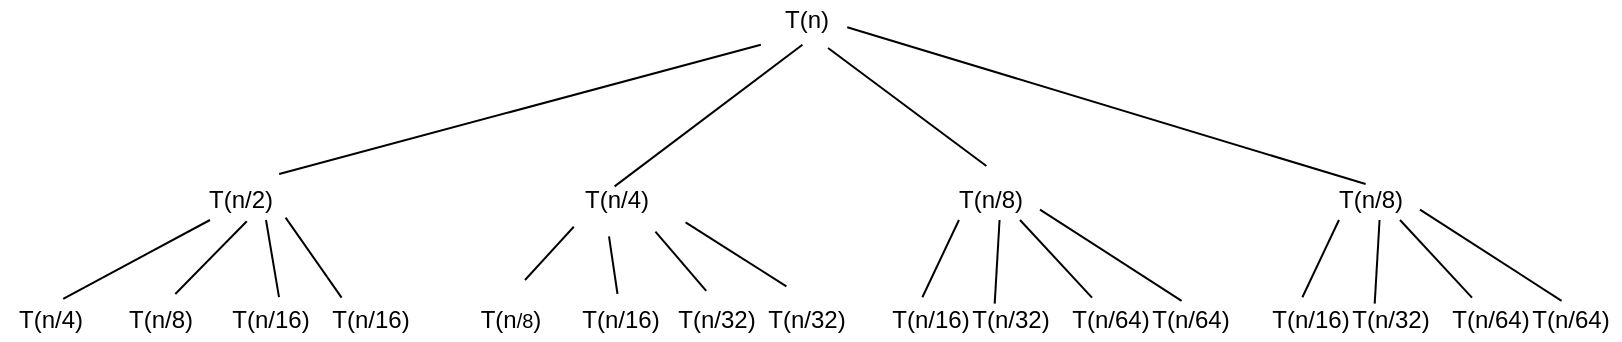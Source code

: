 <mxfile version="14.3.2" type="device"><diagram id="muF64FK5N9UypzyXEyLj" name="Page-1"><mxGraphModel dx="1502" dy="547" grid="1" gridSize="10" guides="1" tooltips="1" connect="1" arrows="1" fold="1" page="1" pageScale="1" pageWidth="850" pageHeight="1100" math="0" shadow="0"><root><mxCell id="0"/><mxCell id="1" parent="0"/><mxCell id="dhk17Ns-PBrSGtCdJWmR-1" value="T(n)" style="text;html=1;align=center;verticalAlign=middle;resizable=0;points=[];autosize=1;" vertex="1" parent="1"><mxGeometry x="382.5" y="80" width="40" height="20" as="geometry"/></mxCell><mxCell id="dhk17Ns-PBrSGtCdJWmR-2" value="T(n/2)" style="text;html=1;align=center;verticalAlign=middle;resizable=0;points=[];autosize=1;" vertex="1" parent="1"><mxGeometry x="95" y="170" width="50" height="20" as="geometry"/></mxCell><mxCell id="dhk17Ns-PBrSGtCdJWmR-3" value="T(n/8)" style="text;html=1;align=center;verticalAlign=middle;resizable=0;points=[];autosize=1;" vertex="1" parent="1"><mxGeometry x="470" y="170" width="50" height="20" as="geometry"/></mxCell><mxCell id="dhk17Ns-PBrSGtCdJWmR-4" value="T(n/4)" style="text;html=1;align=center;verticalAlign=middle;resizable=0;points=[];autosize=1;" vertex="1" parent="1"><mxGeometry x="282.5" y="170" width="50" height="20" as="geometry"/></mxCell><mxCell id="dhk17Ns-PBrSGtCdJWmR-5" value="T(n/4)" style="text;html=1;align=center;verticalAlign=middle;resizable=0;points=[];autosize=1;" vertex="1" parent="1"><mxGeometry y="230" width="50" height="20" as="geometry"/></mxCell><mxCell id="dhk17Ns-PBrSGtCdJWmR-6" value="T(n/8)" style="text;html=1;align=center;verticalAlign=middle;resizable=0;points=[];autosize=1;" vertex="1" parent="1"><mxGeometry x="55" y="230" width="50" height="20" as="geometry"/></mxCell><mxCell id="dhk17Ns-PBrSGtCdJWmR-7" value="T(n/16)" style="text;html=1;align=center;verticalAlign=middle;resizable=0;points=[];autosize=1;" vertex="1" parent="1"><mxGeometry x="110" y="230" width="50" height="20" as="geometry"/></mxCell><mxCell id="dhk17Ns-PBrSGtCdJWmR-8" value="T(n&lt;span style=&quot;font-size: 10px&quot;&gt;/8&lt;/span&gt;)" style="text;html=1;align=center;verticalAlign=middle;resizable=0;points=[];autosize=1;" vertex="1" parent="1"><mxGeometry x="230" y="230" width="50" height="20" as="geometry"/></mxCell><mxCell id="dhk17Ns-PBrSGtCdJWmR-9" value="T(n/16)" style="text;html=1;align=center;verticalAlign=middle;resizable=0;points=[];autosize=1;" vertex="1" parent="1"><mxGeometry x="285" y="230" width="50" height="20" as="geometry"/></mxCell><mxCell id="dhk17Ns-PBrSGtCdJWmR-10" value="T(n/32)" style="text;html=1;align=center;verticalAlign=middle;resizable=0;points=[];autosize=1;" vertex="1" parent="1"><mxGeometry x="332.5" y="230" width="50" height="20" as="geometry"/></mxCell><mxCell id="dhk17Ns-PBrSGtCdJWmR-11" value="T(n/16)" style="text;html=1;align=center;verticalAlign=middle;resizable=0;points=[];autosize=1;" vertex="1" parent="1"><mxGeometry x="440" y="230" width="50" height="20" as="geometry"/></mxCell><mxCell id="dhk17Ns-PBrSGtCdJWmR-12" value="T(n/32)" style="text;html=1;align=center;verticalAlign=middle;resizable=0;points=[];autosize=1;" vertex="1" parent="1"><mxGeometry x="480" y="230" width="50" height="20" as="geometry"/></mxCell><mxCell id="dhk17Ns-PBrSGtCdJWmR-13" value="T(n/64)" style="text;html=1;align=center;verticalAlign=middle;resizable=0;points=[];autosize=1;" vertex="1" parent="1"><mxGeometry x="530" y="230" width="50" height="20" as="geometry"/></mxCell><mxCell id="dhk17Ns-PBrSGtCdJWmR-14" value="" style="endArrow=none;html=1;exitX=0.892;exitY=-0.15;exitDx=0;exitDy=0;exitPerimeter=0;entryX=-0.052;entryY=1.12;entryDx=0;entryDy=0;entryPerimeter=0;" edge="1" parent="1" source="dhk17Ns-PBrSGtCdJWmR-2" target="dhk17Ns-PBrSGtCdJWmR-1"><mxGeometry width="50" height="50" relative="1" as="geometry"><mxPoint x="240" y="130" as="sourcePoint"/><mxPoint x="320" y="100" as="targetPoint"/></mxGeometry></mxCell><mxCell id="dhk17Ns-PBrSGtCdJWmR-15" value="" style="endArrow=none;html=1;exitX=0.496;exitY=0.16;exitDx=0;exitDy=0;exitPerimeter=0;entryX=0.468;entryY=1.12;entryDx=0;entryDy=0;entryPerimeter=0;" edge="1" parent="1" source="dhk17Ns-PBrSGtCdJWmR-4" target="dhk17Ns-PBrSGtCdJWmR-1"><mxGeometry width="50" height="50" relative="1" as="geometry"><mxPoint x="260" y="130" as="sourcePoint"/><mxPoint x="340" y="100" as="targetPoint"/></mxGeometry></mxCell><mxCell id="dhk17Ns-PBrSGtCdJWmR-16" value="" style="endArrow=none;html=1;exitX=0.464;exitY=-0.35;exitDx=0;exitDy=0;exitPerimeter=0;entryX=0.788;entryY=1.2;entryDx=0;entryDy=0;entryPerimeter=0;" edge="1" parent="1" source="dhk17Ns-PBrSGtCdJWmR-3" target="dhk17Ns-PBrSGtCdJWmR-1"><mxGeometry width="50" height="50" relative="1" as="geometry"><mxPoint x="348.4" y="144.6" as="sourcePoint"/><mxPoint x="360" y="100" as="targetPoint"/></mxGeometry></mxCell><mxCell id="dhk17Ns-PBrSGtCdJWmR-17" value="" style="endArrow=none;html=1;exitX=0.632;exitY=-0.03;exitDx=0;exitDy=0;exitPerimeter=0;" edge="1" parent="1" source="dhk17Ns-PBrSGtCdJWmR-5"><mxGeometry width="50" height="50" relative="1" as="geometry"><mxPoint x="14.6" y="227" as="sourcePoint"/><mxPoint x="105" y="190" as="targetPoint"/></mxGeometry></mxCell><mxCell id="dhk17Ns-PBrSGtCdJWmR-18" value="" style="endArrow=none;html=1;exitX=0.653;exitY=-0.15;exitDx=0;exitDy=0;exitPerimeter=0;" edge="1" parent="1" source="dhk17Ns-PBrSGtCdJWmR-6"><mxGeometry width="50" height="50" relative="1" as="geometry"><mxPoint x="50.0" y="230.0" as="sourcePoint"/><mxPoint x="123.4" y="190.6" as="targetPoint"/></mxGeometry></mxCell><mxCell id="dhk17Ns-PBrSGtCdJWmR-19" value="" style="endArrow=none;html=1;exitX=0.59;exitY=-0.07;exitDx=0;exitDy=0;exitPerimeter=0;" edge="1" parent="1" source="dhk17Ns-PBrSGtCdJWmR-7"><mxGeometry width="50" height="50" relative="1" as="geometry"><mxPoint x="99.18" y="237" as="sourcePoint"/><mxPoint x="133" y="190" as="targetPoint"/></mxGeometry></mxCell><mxCell id="dhk17Ns-PBrSGtCdJWmR-20" value="" style="endArrow=none;html=1;entryX=0.088;entryY=1.17;entryDx=0;entryDy=0;entryPerimeter=0;" edge="1" parent="1" target="dhk17Ns-PBrSGtCdJWmR-4"><mxGeometry width="50" height="50" relative="1" as="geometry"><mxPoint x="262.5" y="220" as="sourcePoint"/><mxPoint x="205.5" y="200" as="targetPoint"/></mxGeometry></mxCell><mxCell id="dhk17Ns-PBrSGtCdJWmR-21" value="" style="endArrow=none;html=1;entryX=0.44;entryY=1.41;entryDx=0;entryDy=0;entryPerimeter=0;exitX=0.475;exitY=-0.15;exitDx=0;exitDy=0;exitPerimeter=0;" edge="1" parent="1" source="dhk17Ns-PBrSGtCdJWmR-9" target="dhk17Ns-PBrSGtCdJWmR-4"><mxGeometry width="50" height="50" relative="1" as="geometry"><mxPoint x="272.5" y="230" as="sourcePoint"/><mxPoint x="296.9" y="203.4" as="targetPoint"/></mxGeometry></mxCell><mxCell id="dhk17Ns-PBrSGtCdJWmR-22" value="" style="endArrow=none;html=1;exitX=0.412;exitY=-0.23;exitDx=0;exitDy=0;exitPerimeter=0;entryX=0.904;entryY=1.29;entryDx=0;entryDy=0;entryPerimeter=0;" edge="1" parent="1" source="dhk17Ns-PBrSGtCdJWmR-10" target="dhk17Ns-PBrSGtCdJWmR-4"><mxGeometry width="50" height="50" relative="1" as="geometry"><mxPoint x="318.5" y="237" as="sourcePoint"/><mxPoint x="314.5" y="208" as="targetPoint"/></mxGeometry></mxCell><mxCell id="dhk17Ns-PBrSGtCdJWmR-23" value="" style="endArrow=none;html=1;exitX=0.32;exitY=-0.06;exitDx=0;exitDy=0;exitPerimeter=0;" edge="1" parent="1" source="dhk17Ns-PBrSGtCdJWmR-13"><mxGeometry width="50" height="50" relative="1" as="geometry"><mxPoint x="552.02" y="219.6" as="sourcePoint"/><mxPoint x="510" y="190" as="targetPoint"/></mxGeometry></mxCell><mxCell id="dhk17Ns-PBrSGtCdJWmR-24" value="" style="endArrow=none;html=1;exitX=0.347;exitY=0.09;exitDx=0;exitDy=0;exitPerimeter=0;entryX=0.904;entryY=1.29;entryDx=0;entryDy=0;entryPerimeter=0;" edge="1" parent="1" source="dhk17Ns-PBrSGtCdJWmR-12"><mxGeometry width="50" height="50" relative="1" as="geometry"><mxPoint x="565.0" y="223.8" as="sourcePoint"/><mxPoint x="499.78" y="190" as="targetPoint"/></mxGeometry></mxCell><mxCell id="dhk17Ns-PBrSGtCdJWmR-25" value="" style="endArrow=none;html=1;exitX=0.424;exitY=-0.07;exitDx=0;exitDy=0;exitPerimeter=0;entryX=0.904;entryY=1.29;entryDx=0;entryDy=0;entryPerimeter=0;" edge="1" parent="1" source="dhk17Ns-PBrSGtCdJWmR-11"><mxGeometry width="50" height="50" relative="1" as="geometry"><mxPoint x="510.52" y="231.8" as="sourcePoint"/><mxPoint x="479.48" y="190" as="targetPoint"/></mxGeometry></mxCell><mxCell id="dhk17Ns-PBrSGtCdJWmR-30" value="" style="endArrow=none;html=1;exitX=0.456;exitY=0.1;exitDx=0;exitDy=0;exitPerimeter=0;entryX=1.028;entryY=0.68;entryDx=0;entryDy=0;entryPerimeter=0;" edge="1" source="dhk17Ns-PBrSGtCdJWmR-40" parent="1" target="dhk17Ns-PBrSGtCdJWmR-1"><mxGeometry width="50" height="50" relative="1" as="geometry"><mxPoint x="679.18" y="166" as="sourcePoint"/><mxPoint x="600" y="107" as="targetPoint"/></mxGeometry></mxCell><mxCell id="dhk17Ns-PBrSGtCdJWmR-34" value="" style="endArrow=none;html=1;exitX=1.216;exitY=-0.06;exitDx=0;exitDy=0;exitPerimeter=0;entryX=0.956;entryY=0.94;entryDx=0;entryDy=0;entryPerimeter=0;" edge="1" parent="1" source="dhk17Ns-PBrSGtCdJWmR-7" target="dhk17Ns-PBrSGtCdJWmR-2"><mxGeometry width="50" height="50" relative="1" as="geometry"><mxPoint x="149.5" y="238.6" as="sourcePoint"/><mxPoint x="143" y="200" as="targetPoint"/></mxGeometry></mxCell><mxCell id="dhk17Ns-PBrSGtCdJWmR-35" value="T(n/16)" style="text;html=1;align=center;verticalAlign=middle;resizable=0;points=[];autosize=1;" vertex="1" parent="1"><mxGeometry x="160" y="230" width="50" height="20" as="geometry"/></mxCell><mxCell id="dhk17Ns-PBrSGtCdJWmR-36" value="T(n/32)" style="text;html=1;align=center;verticalAlign=middle;resizable=0;points=[];autosize=1;" vertex="1" parent="1"><mxGeometry x="377.5" y="230" width="50" height="20" as="geometry"/></mxCell><mxCell id="dhk17Ns-PBrSGtCdJWmR-37" value="" style="endArrow=none;html=1;exitX=0.314;exitY=-0.34;exitDx=0;exitDy=0;exitPerimeter=0;entryX=1.206;entryY=1.06;entryDx=0;entryDy=0;entryPerimeter=0;" edge="1" parent="1" source="dhk17Ns-PBrSGtCdJWmR-36" target="dhk17Ns-PBrSGtCdJWmR-4"><mxGeometry width="50" height="50" relative="1" as="geometry"><mxPoint x="363.1" y="235.4" as="sourcePoint"/><mxPoint x="337.7" y="205.8" as="targetPoint"/></mxGeometry></mxCell><mxCell id="dhk17Ns-PBrSGtCdJWmR-38" value="T(n/64)" style="text;html=1;align=center;verticalAlign=middle;resizable=0;points=[];autosize=1;" vertex="1" parent="1"><mxGeometry x="570" y="230" width="50" height="20" as="geometry"/></mxCell><mxCell id="dhk17Ns-PBrSGtCdJWmR-39" value="" style="endArrow=none;html=1;exitX=1.216;exitY=0.02;exitDx=0;exitDy=0;exitPerimeter=0;" edge="1" parent="1" source="dhk17Ns-PBrSGtCdJWmR-13"><mxGeometry width="50" height="50" relative="1" as="geometry"><mxPoint x="548" y="230.0" as="sourcePoint"/><mxPoint x="520" y="184.8" as="targetPoint"/></mxGeometry></mxCell><mxCell id="dhk17Ns-PBrSGtCdJWmR-40" value="T(n/8)" style="text;html=1;align=center;verticalAlign=middle;resizable=0;points=[];autosize=1;" vertex="1" parent="1"><mxGeometry x="660" y="170" width="50" height="20" as="geometry"/></mxCell><mxCell id="dhk17Ns-PBrSGtCdJWmR-41" value="T(n/16)" style="text;html=1;align=center;verticalAlign=middle;resizable=0;points=[];autosize=1;" vertex="1" parent="1"><mxGeometry x="630" y="230" width="50" height="20" as="geometry"/></mxCell><mxCell id="dhk17Ns-PBrSGtCdJWmR-42" value="T(n/32)" style="text;html=1;align=center;verticalAlign=middle;resizable=0;points=[];autosize=1;" vertex="1" parent="1"><mxGeometry x="670" y="230" width="50" height="20" as="geometry"/></mxCell><mxCell id="dhk17Ns-PBrSGtCdJWmR-43" value="T(n/64)" style="text;html=1;align=center;verticalAlign=middle;resizable=0;points=[];autosize=1;" vertex="1" parent="1"><mxGeometry x="720" y="230" width="50" height="20" as="geometry"/></mxCell><mxCell id="dhk17Ns-PBrSGtCdJWmR-44" value="" style="endArrow=none;html=1;exitX=0.32;exitY=-0.06;exitDx=0;exitDy=0;exitPerimeter=0;" edge="1" source="dhk17Ns-PBrSGtCdJWmR-43" parent="1"><mxGeometry width="50" height="50" relative="1" as="geometry"><mxPoint x="742.02" y="219.6" as="sourcePoint"/><mxPoint x="700" y="190" as="targetPoint"/></mxGeometry></mxCell><mxCell id="dhk17Ns-PBrSGtCdJWmR-45" value="" style="endArrow=none;html=1;exitX=0.347;exitY=0.09;exitDx=0;exitDy=0;exitPerimeter=0;entryX=0.904;entryY=1.29;entryDx=0;entryDy=0;entryPerimeter=0;" edge="1" source="dhk17Ns-PBrSGtCdJWmR-42" parent="1"><mxGeometry width="50" height="50" relative="1" as="geometry"><mxPoint x="755.0" y="223.8" as="sourcePoint"/><mxPoint x="689.78" y="190" as="targetPoint"/></mxGeometry></mxCell><mxCell id="dhk17Ns-PBrSGtCdJWmR-46" value="" style="endArrow=none;html=1;exitX=0.424;exitY=-0.07;exitDx=0;exitDy=0;exitPerimeter=0;entryX=0.904;entryY=1.29;entryDx=0;entryDy=0;entryPerimeter=0;" edge="1" source="dhk17Ns-PBrSGtCdJWmR-41" parent="1"><mxGeometry width="50" height="50" relative="1" as="geometry"><mxPoint x="700.52" y="231.8" as="sourcePoint"/><mxPoint x="669.48" y="190" as="targetPoint"/></mxGeometry></mxCell><mxCell id="dhk17Ns-PBrSGtCdJWmR-47" value="T(n/64)" style="text;html=1;align=center;verticalAlign=middle;resizable=0;points=[];autosize=1;" vertex="1" parent="1"><mxGeometry x="760" y="230" width="50" height="20" as="geometry"/></mxCell><mxCell id="dhk17Ns-PBrSGtCdJWmR-48" value="" style="endArrow=none;html=1;exitX=1.216;exitY=0.02;exitDx=0;exitDy=0;exitPerimeter=0;" edge="1" source="dhk17Ns-PBrSGtCdJWmR-43" parent="1"><mxGeometry width="50" height="50" relative="1" as="geometry"><mxPoint x="738" y="230.0" as="sourcePoint"/><mxPoint x="710" y="184.8" as="targetPoint"/></mxGeometry></mxCell></root></mxGraphModel></diagram></mxfile>